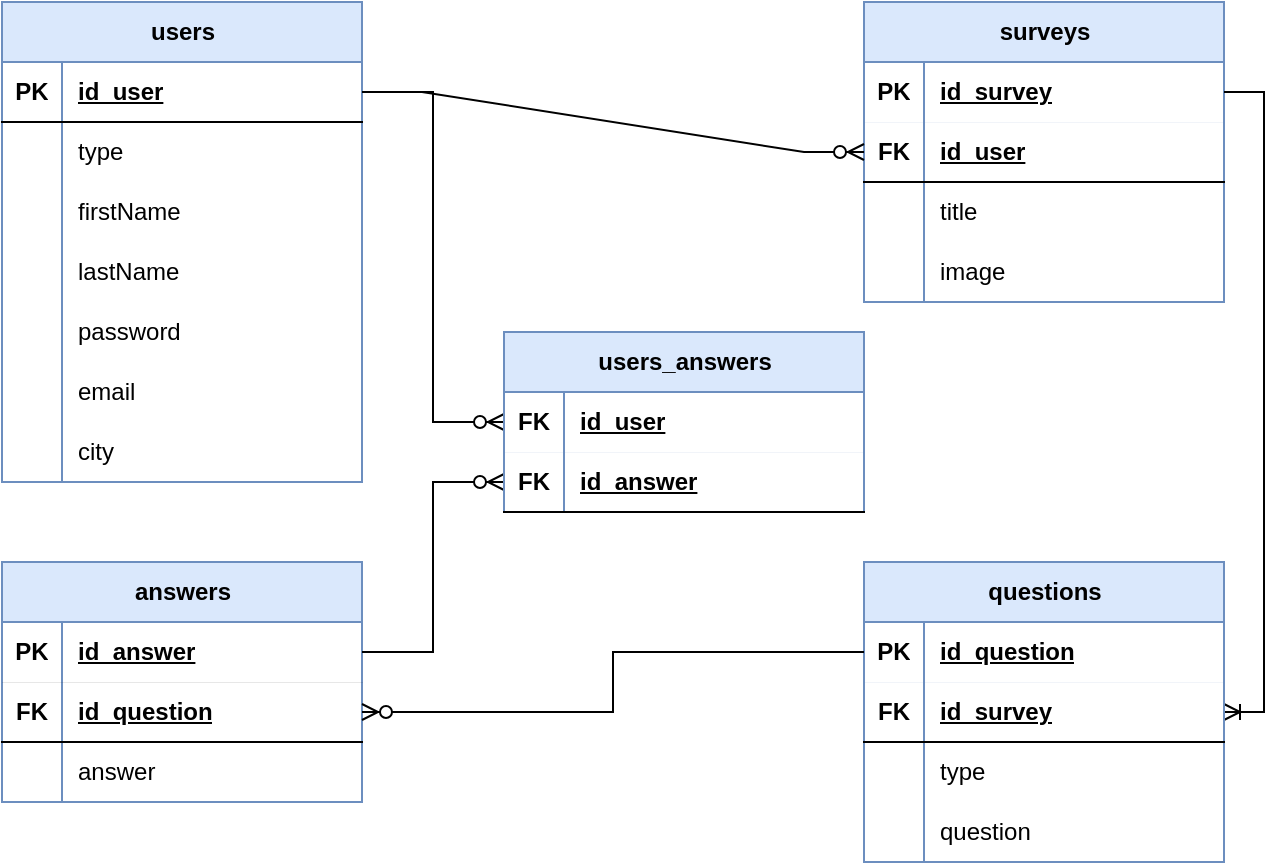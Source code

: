 <mxfile version="24.3.1" type="device">
  <diagram name="Page-1" id="Od4_F5TDZ7gsGITWo4LH">
    <mxGraphModel dx="1434" dy="780" grid="1" gridSize="10" guides="1" tooltips="1" connect="1" arrows="1" fold="1" page="1" pageScale="1" pageWidth="827" pageHeight="1169" math="0" shadow="0">
      <root>
        <mxCell id="0" />
        <mxCell id="1" parent="0" />
        <mxCell id="87GWKdqRmiXHredNF2SZ-168" value="surveys" style="shape=table;startSize=30;container=1;collapsible=1;childLayout=tableLayout;fixedRows=1;rowLines=0;fontStyle=1;align=center;resizeLast=1;html=1;fillColor=#dae8fc;strokeColor=#6c8ebf;" parent="1" vertex="1">
          <mxGeometry x="530" y="330" width="180" height="150" as="geometry" />
        </mxCell>
        <mxCell id="87GWKdqRmiXHredNF2SZ-169" value="" style="shape=tableRow;horizontal=0;startSize=0;swimlaneHead=0;swimlaneBody=0;fillColor=none;collapsible=0;dropTarget=0;points=[[0,0.5],[1,0.5]];portConstraint=eastwest;top=0;left=0;right=0;bottom=1;strokeColor=inherit;strokeWidth=0;" parent="87GWKdqRmiXHredNF2SZ-168" vertex="1">
          <mxGeometry y="30" width="180" height="30" as="geometry" />
        </mxCell>
        <mxCell id="87GWKdqRmiXHredNF2SZ-170" value="PK" style="shape=partialRectangle;connectable=0;fillColor=none;top=0;left=0;bottom=0;right=0;fontStyle=1;overflow=hidden;whiteSpace=wrap;html=1;" parent="87GWKdqRmiXHredNF2SZ-169" vertex="1">
          <mxGeometry width="30" height="30" as="geometry">
            <mxRectangle width="30" height="30" as="alternateBounds" />
          </mxGeometry>
        </mxCell>
        <mxCell id="87GWKdqRmiXHredNF2SZ-171" value="id_survey" style="shape=partialRectangle;connectable=0;fillColor=none;top=0;left=0;bottom=0;right=0;align=left;spacingLeft=6;fontStyle=5;overflow=hidden;whiteSpace=wrap;html=1;" parent="87GWKdqRmiXHredNF2SZ-169" vertex="1">
          <mxGeometry x="30" width="150" height="30" as="geometry">
            <mxRectangle width="150" height="30" as="alternateBounds" />
          </mxGeometry>
        </mxCell>
        <mxCell id="87GWKdqRmiXHredNF2SZ-286" style="shape=tableRow;horizontal=0;startSize=0;swimlaneHead=0;swimlaneBody=0;fillColor=none;collapsible=0;dropTarget=0;points=[[0,0.5],[1,0.5]];portConstraint=eastwest;top=0;left=0;right=0;bottom=1;" parent="87GWKdqRmiXHredNF2SZ-168" vertex="1">
          <mxGeometry y="60" width="180" height="30" as="geometry" />
        </mxCell>
        <mxCell id="87GWKdqRmiXHredNF2SZ-287" value="FK" style="shape=partialRectangle;connectable=0;fillColor=none;top=0;left=0;bottom=0;right=0;fontStyle=1;overflow=hidden;whiteSpace=wrap;html=1;" parent="87GWKdqRmiXHredNF2SZ-286" vertex="1">
          <mxGeometry width="30" height="30" as="geometry">
            <mxRectangle width="30" height="30" as="alternateBounds" />
          </mxGeometry>
        </mxCell>
        <mxCell id="87GWKdqRmiXHredNF2SZ-288" value="id_user" style="shape=partialRectangle;connectable=0;fillColor=none;top=0;left=0;bottom=0;right=0;align=left;spacingLeft=6;fontStyle=5;overflow=hidden;whiteSpace=wrap;html=1;" parent="87GWKdqRmiXHredNF2SZ-286" vertex="1">
          <mxGeometry x="30" width="150" height="30" as="geometry">
            <mxRectangle width="150" height="30" as="alternateBounds" />
          </mxGeometry>
        </mxCell>
        <mxCell id="87GWKdqRmiXHredNF2SZ-172" value="" style="shape=tableRow;horizontal=0;startSize=0;swimlaneHead=0;swimlaneBody=0;fillColor=none;collapsible=0;dropTarget=0;points=[[0,0.5],[1,0.5]];portConstraint=eastwest;top=0;left=0;right=0;bottom=0;" parent="87GWKdqRmiXHredNF2SZ-168" vertex="1">
          <mxGeometry y="90" width="180" height="30" as="geometry" />
        </mxCell>
        <mxCell id="87GWKdqRmiXHredNF2SZ-173" value="" style="shape=partialRectangle;connectable=0;fillColor=none;top=0;left=0;bottom=0;right=0;editable=1;overflow=hidden;whiteSpace=wrap;html=1;" parent="87GWKdqRmiXHredNF2SZ-172" vertex="1">
          <mxGeometry width="30" height="30" as="geometry">
            <mxRectangle width="30" height="30" as="alternateBounds" />
          </mxGeometry>
        </mxCell>
        <mxCell id="87GWKdqRmiXHredNF2SZ-174" value="title" style="shape=partialRectangle;connectable=0;fillColor=none;top=0;left=0;bottom=0;right=0;align=left;spacingLeft=6;overflow=hidden;whiteSpace=wrap;html=1;" parent="87GWKdqRmiXHredNF2SZ-172" vertex="1">
          <mxGeometry x="30" width="150" height="30" as="geometry">
            <mxRectangle width="150" height="30" as="alternateBounds" />
          </mxGeometry>
        </mxCell>
        <mxCell id="87GWKdqRmiXHredNF2SZ-175" value="" style="shape=tableRow;horizontal=0;startSize=0;swimlaneHead=0;swimlaneBody=0;fillColor=none;collapsible=0;dropTarget=0;points=[[0,0.5],[1,0.5]];portConstraint=eastwest;top=0;left=0;right=0;bottom=0;" parent="87GWKdqRmiXHredNF2SZ-168" vertex="1">
          <mxGeometry y="120" width="180" height="30" as="geometry" />
        </mxCell>
        <mxCell id="87GWKdqRmiXHredNF2SZ-176" value="" style="shape=partialRectangle;connectable=0;fillColor=none;top=0;left=0;bottom=0;right=0;editable=1;overflow=hidden;whiteSpace=wrap;html=1;" parent="87GWKdqRmiXHredNF2SZ-175" vertex="1">
          <mxGeometry width="30" height="30" as="geometry">
            <mxRectangle width="30" height="30" as="alternateBounds" />
          </mxGeometry>
        </mxCell>
        <mxCell id="87GWKdqRmiXHredNF2SZ-177" value="image" style="shape=partialRectangle;connectable=0;fillColor=none;top=0;left=0;bottom=0;right=0;align=left;spacingLeft=6;overflow=hidden;whiteSpace=wrap;html=1;" parent="87GWKdqRmiXHredNF2SZ-175" vertex="1">
          <mxGeometry x="30" width="150" height="30" as="geometry">
            <mxRectangle width="150" height="30" as="alternateBounds" />
          </mxGeometry>
        </mxCell>
        <mxCell id="87GWKdqRmiXHredNF2SZ-178" value="users" style="shape=table;startSize=30;container=1;collapsible=1;childLayout=tableLayout;fixedRows=1;rowLines=0;fontStyle=1;align=center;resizeLast=1;html=1;fillColor=#dae8fc;strokeColor=#6c8ebf;" parent="1" vertex="1">
          <mxGeometry x="99" y="330" width="180" height="240" as="geometry" />
        </mxCell>
        <mxCell id="87GWKdqRmiXHredNF2SZ-179" value="" style="shape=tableRow;horizontal=0;startSize=0;swimlaneHead=0;swimlaneBody=0;fillColor=none;collapsible=0;dropTarget=0;points=[[0,0.5],[1,0.5]];portConstraint=eastwest;top=0;left=0;right=0;bottom=1;" parent="87GWKdqRmiXHredNF2SZ-178" vertex="1">
          <mxGeometry y="30" width="180" height="30" as="geometry" />
        </mxCell>
        <mxCell id="87GWKdqRmiXHredNF2SZ-180" value="PK" style="shape=partialRectangle;connectable=0;fillColor=none;top=0;left=0;bottom=0;right=0;fontStyle=1;overflow=hidden;whiteSpace=wrap;html=1;" parent="87GWKdqRmiXHredNF2SZ-179" vertex="1">
          <mxGeometry width="30" height="30" as="geometry">
            <mxRectangle width="30" height="30" as="alternateBounds" />
          </mxGeometry>
        </mxCell>
        <mxCell id="87GWKdqRmiXHredNF2SZ-181" value="id_user" style="shape=partialRectangle;connectable=0;fillColor=none;top=0;left=0;bottom=0;right=0;align=left;spacingLeft=6;fontStyle=5;overflow=hidden;whiteSpace=wrap;html=1;" parent="87GWKdqRmiXHredNF2SZ-179" vertex="1">
          <mxGeometry x="30" width="150" height="30" as="geometry">
            <mxRectangle width="150" height="30" as="alternateBounds" />
          </mxGeometry>
        </mxCell>
        <mxCell id="BvaSLR4xsLUNo2o_8yAs-1" style="shape=tableRow;horizontal=0;startSize=0;swimlaneHead=0;swimlaneBody=0;fillColor=none;collapsible=0;dropTarget=0;points=[[0,0.5],[1,0.5]];portConstraint=eastwest;top=0;left=0;right=0;bottom=0;" parent="87GWKdqRmiXHredNF2SZ-178" vertex="1">
          <mxGeometry y="60" width="180" height="30" as="geometry" />
        </mxCell>
        <mxCell id="BvaSLR4xsLUNo2o_8yAs-2" style="shape=partialRectangle;connectable=0;fillColor=none;top=0;left=0;bottom=0;right=0;editable=1;overflow=hidden;whiteSpace=wrap;html=1;" parent="BvaSLR4xsLUNo2o_8yAs-1" vertex="1">
          <mxGeometry width="30" height="30" as="geometry">
            <mxRectangle width="30" height="30" as="alternateBounds" />
          </mxGeometry>
        </mxCell>
        <mxCell id="BvaSLR4xsLUNo2o_8yAs-3" value="type" style="shape=partialRectangle;connectable=0;fillColor=none;top=0;left=0;bottom=0;right=0;align=left;spacingLeft=6;overflow=hidden;whiteSpace=wrap;html=1;" parent="BvaSLR4xsLUNo2o_8yAs-1" vertex="1">
          <mxGeometry x="30" width="150" height="30" as="geometry">
            <mxRectangle width="150" height="30" as="alternateBounds" />
          </mxGeometry>
        </mxCell>
        <mxCell id="87GWKdqRmiXHredNF2SZ-182" value="" style="shape=tableRow;horizontal=0;startSize=0;swimlaneHead=0;swimlaneBody=0;fillColor=none;collapsible=0;dropTarget=0;points=[[0,0.5],[1,0.5]];portConstraint=eastwest;top=0;left=0;right=0;bottom=0;" parent="87GWKdqRmiXHredNF2SZ-178" vertex="1">
          <mxGeometry y="90" width="180" height="30" as="geometry" />
        </mxCell>
        <mxCell id="87GWKdqRmiXHredNF2SZ-183" value="" style="shape=partialRectangle;connectable=0;fillColor=none;top=0;left=0;bottom=0;right=0;editable=1;overflow=hidden;whiteSpace=wrap;html=1;" parent="87GWKdqRmiXHredNF2SZ-182" vertex="1">
          <mxGeometry width="30" height="30" as="geometry">
            <mxRectangle width="30" height="30" as="alternateBounds" />
          </mxGeometry>
        </mxCell>
        <mxCell id="87GWKdqRmiXHredNF2SZ-184" value="firstName" style="shape=partialRectangle;connectable=0;fillColor=none;top=0;left=0;bottom=0;right=0;align=left;spacingLeft=6;overflow=hidden;whiteSpace=wrap;html=1;" parent="87GWKdqRmiXHredNF2SZ-182" vertex="1">
          <mxGeometry x="30" width="150" height="30" as="geometry">
            <mxRectangle width="150" height="30" as="alternateBounds" />
          </mxGeometry>
        </mxCell>
        <mxCell id="87GWKdqRmiXHredNF2SZ-185" value="" style="shape=tableRow;horizontal=0;startSize=0;swimlaneHead=0;swimlaneBody=0;fillColor=none;collapsible=0;dropTarget=0;points=[[0,0.5],[1,0.5]];portConstraint=eastwest;top=0;left=0;right=0;bottom=0;" parent="87GWKdqRmiXHredNF2SZ-178" vertex="1">
          <mxGeometry y="120" width="180" height="30" as="geometry" />
        </mxCell>
        <mxCell id="87GWKdqRmiXHredNF2SZ-186" value="" style="shape=partialRectangle;connectable=0;fillColor=none;top=0;left=0;bottom=0;right=0;editable=1;overflow=hidden;whiteSpace=wrap;html=1;" parent="87GWKdqRmiXHredNF2SZ-185" vertex="1">
          <mxGeometry width="30" height="30" as="geometry">
            <mxRectangle width="30" height="30" as="alternateBounds" />
          </mxGeometry>
        </mxCell>
        <mxCell id="87GWKdqRmiXHredNF2SZ-187" value="lastName" style="shape=partialRectangle;connectable=0;fillColor=none;top=0;left=0;bottom=0;right=0;align=left;spacingLeft=6;overflow=hidden;whiteSpace=wrap;html=1;" parent="87GWKdqRmiXHredNF2SZ-185" vertex="1">
          <mxGeometry x="30" width="150" height="30" as="geometry">
            <mxRectangle width="150" height="30" as="alternateBounds" />
          </mxGeometry>
        </mxCell>
        <mxCell id="87GWKdqRmiXHredNF2SZ-188" value="" style="shape=tableRow;horizontal=0;startSize=0;swimlaneHead=0;swimlaneBody=0;fillColor=none;collapsible=0;dropTarget=0;points=[[0,0.5],[1,0.5]];portConstraint=eastwest;top=0;left=0;right=0;bottom=0;" parent="87GWKdqRmiXHredNF2SZ-178" vertex="1">
          <mxGeometry y="150" width="180" height="30" as="geometry" />
        </mxCell>
        <mxCell id="87GWKdqRmiXHredNF2SZ-189" value="" style="shape=partialRectangle;connectable=0;fillColor=none;top=0;left=0;bottom=0;right=0;editable=1;overflow=hidden;whiteSpace=wrap;html=1;" parent="87GWKdqRmiXHredNF2SZ-188" vertex="1">
          <mxGeometry width="30" height="30" as="geometry">
            <mxRectangle width="30" height="30" as="alternateBounds" />
          </mxGeometry>
        </mxCell>
        <mxCell id="87GWKdqRmiXHredNF2SZ-190" value="password" style="shape=partialRectangle;connectable=0;fillColor=none;top=0;left=0;bottom=0;right=0;align=left;spacingLeft=6;overflow=hidden;whiteSpace=wrap;html=1;" parent="87GWKdqRmiXHredNF2SZ-188" vertex="1">
          <mxGeometry x="30" width="150" height="30" as="geometry">
            <mxRectangle width="150" height="30" as="alternateBounds" />
          </mxGeometry>
        </mxCell>
        <mxCell id="87GWKdqRmiXHredNF2SZ-191" style="shape=tableRow;horizontal=0;startSize=0;swimlaneHead=0;swimlaneBody=0;fillColor=none;collapsible=0;dropTarget=0;points=[[0,0.5],[1,0.5]];portConstraint=eastwest;top=0;left=0;right=0;bottom=0;" parent="87GWKdqRmiXHredNF2SZ-178" vertex="1">
          <mxGeometry y="180" width="180" height="30" as="geometry" />
        </mxCell>
        <mxCell id="87GWKdqRmiXHredNF2SZ-192" style="shape=partialRectangle;connectable=0;fillColor=none;top=0;left=0;bottom=0;right=0;editable=1;overflow=hidden;whiteSpace=wrap;html=1;" parent="87GWKdqRmiXHredNF2SZ-191" vertex="1">
          <mxGeometry width="30" height="30" as="geometry">
            <mxRectangle width="30" height="30" as="alternateBounds" />
          </mxGeometry>
        </mxCell>
        <mxCell id="87GWKdqRmiXHredNF2SZ-193" value="email" style="shape=partialRectangle;connectable=0;fillColor=none;top=0;left=0;bottom=0;right=0;align=left;spacingLeft=6;overflow=hidden;whiteSpace=wrap;html=1;" parent="87GWKdqRmiXHredNF2SZ-191" vertex="1">
          <mxGeometry x="30" width="150" height="30" as="geometry">
            <mxRectangle width="150" height="30" as="alternateBounds" />
          </mxGeometry>
        </mxCell>
        <mxCell id="87GWKdqRmiXHredNF2SZ-194" style="shape=tableRow;horizontal=0;startSize=0;swimlaneHead=0;swimlaneBody=0;fillColor=none;collapsible=0;dropTarget=0;points=[[0,0.5],[1,0.5]];portConstraint=eastwest;top=0;left=0;right=0;bottom=0;" parent="87GWKdqRmiXHredNF2SZ-178" vertex="1">
          <mxGeometry y="210" width="180" height="30" as="geometry" />
        </mxCell>
        <mxCell id="87GWKdqRmiXHredNF2SZ-195" style="shape=partialRectangle;connectable=0;fillColor=none;top=0;left=0;bottom=0;right=0;editable=1;overflow=hidden;whiteSpace=wrap;html=1;" parent="87GWKdqRmiXHredNF2SZ-194" vertex="1">
          <mxGeometry width="30" height="30" as="geometry">
            <mxRectangle width="30" height="30" as="alternateBounds" />
          </mxGeometry>
        </mxCell>
        <mxCell id="87GWKdqRmiXHredNF2SZ-196" value="city" style="shape=partialRectangle;connectable=0;fillColor=none;top=0;left=0;bottom=0;right=0;align=left;spacingLeft=6;overflow=hidden;whiteSpace=wrap;html=1;" parent="87GWKdqRmiXHredNF2SZ-194" vertex="1">
          <mxGeometry x="30" width="150" height="30" as="geometry">
            <mxRectangle width="150" height="30" as="alternateBounds" />
          </mxGeometry>
        </mxCell>
        <mxCell id="87GWKdqRmiXHredNF2SZ-198" value="" style="edgeStyle=entityRelationEdgeStyle;fontSize=12;html=1;endArrow=ERzeroToMany;endFill=1;rounded=0;" parent="1" source="87GWKdqRmiXHredNF2SZ-179" target="87GWKdqRmiXHredNF2SZ-286" edge="1">
          <mxGeometry width="100" height="100" relative="1" as="geometry">
            <mxPoint x="339" y="660" as="sourcePoint" />
            <mxPoint x="370" y="460" as="targetPoint" />
          </mxGeometry>
        </mxCell>
        <mxCell id="87GWKdqRmiXHredNF2SZ-199" value="answers" style="shape=table;startSize=30;container=1;collapsible=1;childLayout=tableLayout;fixedRows=1;rowLines=0;fontStyle=1;align=center;resizeLast=1;html=1;fillColor=#dae8fc;strokeColor=#6c8ebf;" parent="1" vertex="1">
          <mxGeometry x="99" y="610" width="180" height="120" as="geometry" />
        </mxCell>
        <mxCell id="87GWKdqRmiXHredNF2SZ-200" value="" style="shape=tableRow;horizontal=0;startSize=0;swimlaneHead=0;swimlaneBody=0;fillColor=none;collapsible=0;dropTarget=0;points=[[0,0.5],[1,0.5]];portConstraint=eastwest;top=0;left=0;right=0;bottom=1;strokeWidth=0;" parent="87GWKdqRmiXHredNF2SZ-199" vertex="1">
          <mxGeometry y="30" width="180" height="30" as="geometry" />
        </mxCell>
        <mxCell id="87GWKdqRmiXHredNF2SZ-201" value="PK" style="shape=partialRectangle;connectable=0;fillColor=none;top=0;left=0;bottom=0;right=0;fontStyle=1;overflow=hidden;whiteSpace=wrap;html=1;" parent="87GWKdqRmiXHredNF2SZ-200" vertex="1">
          <mxGeometry width="30" height="30" as="geometry">
            <mxRectangle width="30" height="30" as="alternateBounds" />
          </mxGeometry>
        </mxCell>
        <mxCell id="87GWKdqRmiXHredNF2SZ-202" value="id_answer" style="shape=partialRectangle;connectable=0;fillColor=none;top=0;left=0;bottom=0;right=0;align=left;spacingLeft=6;fontStyle=5;overflow=hidden;whiteSpace=wrap;html=1;" parent="87GWKdqRmiXHredNF2SZ-200" vertex="1">
          <mxGeometry x="30" width="150" height="30" as="geometry">
            <mxRectangle width="150" height="30" as="alternateBounds" />
          </mxGeometry>
        </mxCell>
        <mxCell id="87GWKdqRmiXHredNF2SZ-295" style="shape=tableRow;horizontal=0;startSize=0;swimlaneHead=0;swimlaneBody=0;fillColor=none;collapsible=0;dropTarget=0;points=[[0,0.5],[1,0.5]];portConstraint=eastwest;top=0;left=0;right=0;bottom=1;" parent="87GWKdqRmiXHredNF2SZ-199" vertex="1">
          <mxGeometry y="60" width="180" height="30" as="geometry" />
        </mxCell>
        <mxCell id="87GWKdqRmiXHredNF2SZ-296" value="FK" style="shape=partialRectangle;connectable=0;fillColor=none;top=0;left=0;bottom=0;right=0;fontStyle=1;overflow=hidden;whiteSpace=wrap;html=1;" parent="87GWKdqRmiXHredNF2SZ-295" vertex="1">
          <mxGeometry width="30" height="30" as="geometry">
            <mxRectangle width="30" height="30" as="alternateBounds" />
          </mxGeometry>
        </mxCell>
        <mxCell id="87GWKdqRmiXHredNF2SZ-297" value="id_question" style="shape=partialRectangle;connectable=0;fillColor=none;top=0;left=0;bottom=0;right=0;align=left;spacingLeft=6;fontStyle=5;overflow=hidden;whiteSpace=wrap;html=1;" parent="87GWKdqRmiXHredNF2SZ-295" vertex="1">
          <mxGeometry x="30" width="150" height="30" as="geometry">
            <mxRectangle width="150" height="30" as="alternateBounds" />
          </mxGeometry>
        </mxCell>
        <mxCell id="87GWKdqRmiXHredNF2SZ-206" value="" style="shape=tableRow;horizontal=0;startSize=0;swimlaneHead=0;swimlaneBody=0;fillColor=none;collapsible=0;dropTarget=0;points=[[0,0.5],[1,0.5]];portConstraint=eastwest;top=0;left=0;right=0;bottom=0;" parent="87GWKdqRmiXHredNF2SZ-199" vertex="1">
          <mxGeometry y="90" width="180" height="30" as="geometry" />
        </mxCell>
        <mxCell id="87GWKdqRmiXHredNF2SZ-207" value="" style="shape=partialRectangle;connectable=0;fillColor=none;top=0;left=0;bottom=0;right=0;editable=1;overflow=hidden;whiteSpace=wrap;html=1;" parent="87GWKdqRmiXHredNF2SZ-206" vertex="1">
          <mxGeometry width="30" height="30" as="geometry">
            <mxRectangle width="30" height="30" as="alternateBounds" />
          </mxGeometry>
        </mxCell>
        <mxCell id="87GWKdqRmiXHredNF2SZ-208" value="answer" style="shape=partialRectangle;connectable=0;fillColor=none;top=0;left=0;bottom=0;right=0;align=left;spacingLeft=6;overflow=hidden;whiteSpace=wrap;html=1;" parent="87GWKdqRmiXHredNF2SZ-206" vertex="1">
          <mxGeometry x="30" width="150" height="30" as="geometry">
            <mxRectangle width="150" height="30" as="alternateBounds" />
          </mxGeometry>
        </mxCell>
        <mxCell id="87GWKdqRmiXHredNF2SZ-211" value="" style="edgeStyle=elbowEdgeStyle;fontSize=12;html=1;endArrow=ERoneToMany;rounded=0;" parent="1" source="87GWKdqRmiXHredNF2SZ-169" target="87GWKdqRmiXHredNF2SZ-292" edge="1">
          <mxGeometry width="100" height="100" relative="1" as="geometry">
            <mxPoint x="499" y="750" as="sourcePoint" />
            <mxPoint x="650" y="555" as="targetPoint" />
            <Array as="points">
              <mxPoint x="730" y="540" />
            </Array>
          </mxGeometry>
        </mxCell>
        <mxCell id="87GWKdqRmiXHredNF2SZ-213" value="questions" style="shape=table;startSize=30;container=1;collapsible=1;childLayout=tableLayout;fixedRows=1;rowLines=0;fontStyle=1;align=center;resizeLast=1;html=1;fillColor=#dae8fc;strokeColor=#6c8ebf;" parent="1" vertex="1">
          <mxGeometry x="530" y="610" width="180" height="150" as="geometry" />
        </mxCell>
        <mxCell id="87GWKdqRmiXHredNF2SZ-214" value="" style="shape=tableRow;horizontal=0;startSize=0;swimlaneHead=0;swimlaneBody=0;fillColor=none;collapsible=0;dropTarget=0;points=[[0,0.5],[1,0.5]];portConstraint=eastwest;top=0;left=0;right=0;bottom=1;strokeWidth=0;strokeColor=inherit;" parent="87GWKdqRmiXHredNF2SZ-213" vertex="1">
          <mxGeometry y="30" width="180" height="30" as="geometry" />
        </mxCell>
        <mxCell id="87GWKdqRmiXHredNF2SZ-215" value="PK" style="shape=partialRectangle;connectable=0;fillColor=none;top=0;left=0;bottom=0;right=0;fontStyle=1;overflow=hidden;whiteSpace=wrap;html=1;" parent="87GWKdqRmiXHredNF2SZ-214" vertex="1">
          <mxGeometry width="30" height="30" as="geometry">
            <mxRectangle width="30" height="30" as="alternateBounds" />
          </mxGeometry>
        </mxCell>
        <mxCell id="87GWKdqRmiXHredNF2SZ-216" value="id_question" style="shape=partialRectangle;connectable=0;fillColor=none;top=0;left=0;bottom=0;right=0;align=left;spacingLeft=6;fontStyle=5;overflow=hidden;whiteSpace=wrap;html=1;" parent="87GWKdqRmiXHredNF2SZ-214" vertex="1">
          <mxGeometry x="30" width="150" height="30" as="geometry">
            <mxRectangle width="150" height="30" as="alternateBounds" />
          </mxGeometry>
        </mxCell>
        <mxCell id="87GWKdqRmiXHredNF2SZ-292" style="shape=tableRow;horizontal=0;startSize=0;swimlaneHead=0;swimlaneBody=0;fillColor=none;collapsible=0;dropTarget=0;points=[[0,0.5],[1,0.5]];portConstraint=eastwest;top=0;left=0;right=0;bottom=1;strokeWidth=1;strokeColor=default;" parent="87GWKdqRmiXHredNF2SZ-213" vertex="1">
          <mxGeometry y="60" width="180" height="30" as="geometry" />
        </mxCell>
        <mxCell id="87GWKdqRmiXHredNF2SZ-293" value="FK" style="shape=partialRectangle;connectable=0;fillColor=none;top=0;left=0;bottom=0;right=0;fontStyle=1;overflow=hidden;whiteSpace=wrap;html=1;" parent="87GWKdqRmiXHredNF2SZ-292" vertex="1">
          <mxGeometry width="30" height="30" as="geometry">
            <mxRectangle width="30" height="30" as="alternateBounds" />
          </mxGeometry>
        </mxCell>
        <mxCell id="87GWKdqRmiXHredNF2SZ-294" value="id_survey" style="shape=partialRectangle;connectable=0;fillColor=none;top=0;left=0;bottom=0;right=0;align=left;spacingLeft=6;fontStyle=5;overflow=hidden;whiteSpace=wrap;html=1;" parent="87GWKdqRmiXHredNF2SZ-292" vertex="1">
          <mxGeometry x="30" width="150" height="30" as="geometry">
            <mxRectangle width="150" height="30" as="alternateBounds" />
          </mxGeometry>
        </mxCell>
        <mxCell id="87GWKdqRmiXHredNF2SZ-217" value="" style="shape=tableRow;horizontal=0;startSize=0;swimlaneHead=0;swimlaneBody=0;fillColor=none;collapsible=0;dropTarget=0;points=[[0,0.5],[1,0.5]];portConstraint=eastwest;top=0;left=0;right=0;bottom=0;" parent="87GWKdqRmiXHredNF2SZ-213" vertex="1">
          <mxGeometry y="90" width="180" height="30" as="geometry" />
        </mxCell>
        <mxCell id="87GWKdqRmiXHredNF2SZ-218" value="" style="shape=partialRectangle;connectable=0;fillColor=none;top=0;left=0;bottom=0;right=0;editable=1;overflow=hidden;whiteSpace=wrap;html=1;" parent="87GWKdqRmiXHredNF2SZ-217" vertex="1">
          <mxGeometry width="30" height="30" as="geometry">
            <mxRectangle width="30" height="30" as="alternateBounds" />
          </mxGeometry>
        </mxCell>
        <mxCell id="87GWKdqRmiXHredNF2SZ-219" value="type" style="shape=partialRectangle;connectable=0;fillColor=none;top=0;left=0;bottom=0;right=0;align=left;spacingLeft=6;overflow=hidden;whiteSpace=wrap;html=1;" parent="87GWKdqRmiXHredNF2SZ-217" vertex="1">
          <mxGeometry x="30" width="150" height="30" as="geometry">
            <mxRectangle width="150" height="30" as="alternateBounds" />
          </mxGeometry>
        </mxCell>
        <mxCell id="87GWKdqRmiXHredNF2SZ-220" value="" style="shape=tableRow;horizontal=0;startSize=0;swimlaneHead=0;swimlaneBody=0;fillColor=none;collapsible=0;dropTarget=0;points=[[0,0.5],[1,0.5]];portConstraint=eastwest;top=0;left=0;right=0;bottom=0;" parent="87GWKdqRmiXHredNF2SZ-213" vertex="1">
          <mxGeometry y="120" width="180" height="30" as="geometry" />
        </mxCell>
        <mxCell id="87GWKdqRmiXHredNF2SZ-221" value="" style="shape=partialRectangle;connectable=0;fillColor=none;top=0;left=0;bottom=0;right=0;editable=1;overflow=hidden;whiteSpace=wrap;html=1;" parent="87GWKdqRmiXHredNF2SZ-220" vertex="1">
          <mxGeometry width="30" height="30" as="geometry">
            <mxRectangle width="30" height="30" as="alternateBounds" />
          </mxGeometry>
        </mxCell>
        <mxCell id="87GWKdqRmiXHredNF2SZ-222" value="question" style="shape=partialRectangle;connectable=0;fillColor=none;top=0;left=0;bottom=0;right=0;align=left;spacingLeft=6;overflow=hidden;whiteSpace=wrap;html=1;" parent="87GWKdqRmiXHredNF2SZ-220" vertex="1">
          <mxGeometry x="30" width="150" height="30" as="geometry">
            <mxRectangle width="150" height="30" as="alternateBounds" />
          </mxGeometry>
        </mxCell>
        <mxCell id="87GWKdqRmiXHredNF2SZ-226" value="" style="edgeStyle=elbowEdgeStyle;fontSize=12;html=1;endArrow=ERzeroToMany;endFill=1;rounded=0;" parent="1" source="87GWKdqRmiXHredNF2SZ-214" target="87GWKdqRmiXHredNF2SZ-295" edge="1">
          <mxGeometry width="100" height="100" relative="1" as="geometry">
            <mxPoint x="30" y="730" as="sourcePoint" />
            <mxPoint x="460" y="680" as="targetPoint" />
          </mxGeometry>
        </mxCell>
        <mxCell id="87GWKdqRmiXHredNF2SZ-247" value="" style="edgeStyle=elbowEdgeStyle;fontSize=12;html=1;endArrow=ERzeroToMany;endFill=1;rounded=0;entryX=0;entryY=0.5;entryDx=0;entryDy=0;" parent="1" source="87GWKdqRmiXHredNF2SZ-200" target="87GWKdqRmiXHredNF2SZ-302" edge="1">
          <mxGeometry width="100" height="100" relative="1" as="geometry">
            <mxPoint x="70" y="790" as="sourcePoint" />
            <mxPoint x="189" y="640" as="targetPoint" />
          </mxGeometry>
        </mxCell>
        <mxCell id="87GWKdqRmiXHredNF2SZ-248" value="" style="edgeStyle=elbowEdgeStyle;fontSize=12;html=1;endArrow=ERzeroToMany;endFill=1;rounded=0;" parent="1" source="87GWKdqRmiXHredNF2SZ-179" target="87GWKdqRmiXHredNF2SZ-299" edge="1">
          <mxGeometry width="100" height="100" relative="1" as="geometry">
            <mxPoint x="120" y="710" as="sourcePoint" />
            <mxPoint x="189" y="640" as="targetPoint" />
          </mxGeometry>
        </mxCell>
        <mxCell id="87GWKdqRmiXHredNF2SZ-298" value="users_answers" style="shape=table;startSize=30;container=1;collapsible=1;childLayout=tableLayout;fixedRows=1;rowLines=0;fontStyle=1;align=center;resizeLast=1;html=1;fillColor=#dae8fc;strokeColor=#6c8ebf;" parent="1" vertex="1">
          <mxGeometry x="350" y="495" width="180" height="90" as="geometry" />
        </mxCell>
        <mxCell id="87GWKdqRmiXHredNF2SZ-299" style="shape=tableRow;horizontal=0;startSize=0;swimlaneHead=0;swimlaneBody=0;fillColor=none;collapsible=0;dropTarget=0;points=[[0,0.5],[1,0.5]];portConstraint=eastwest;top=0;left=0;right=0;bottom=1;strokeColor=inherit;strokeWidth=0;" parent="87GWKdqRmiXHredNF2SZ-298" vertex="1">
          <mxGeometry y="30" width="180" height="30" as="geometry" />
        </mxCell>
        <mxCell id="87GWKdqRmiXHredNF2SZ-300" value="FK" style="shape=partialRectangle;connectable=0;fillColor=none;top=0;left=0;bottom=0;right=0;fontStyle=1;overflow=hidden;whiteSpace=wrap;html=1;" parent="87GWKdqRmiXHredNF2SZ-299" vertex="1">
          <mxGeometry width="30" height="30" as="geometry">
            <mxRectangle width="30" height="30" as="alternateBounds" />
          </mxGeometry>
        </mxCell>
        <mxCell id="87GWKdqRmiXHredNF2SZ-301" value="id_user" style="shape=partialRectangle;connectable=0;fillColor=none;top=0;left=0;bottom=0;right=0;align=left;spacingLeft=6;fontStyle=5;overflow=hidden;whiteSpace=wrap;html=1;" parent="87GWKdqRmiXHredNF2SZ-299" vertex="1">
          <mxGeometry x="30" width="150" height="30" as="geometry">
            <mxRectangle width="150" height="30" as="alternateBounds" />
          </mxGeometry>
        </mxCell>
        <mxCell id="87GWKdqRmiXHredNF2SZ-302" value="" style="shape=tableRow;horizontal=0;startSize=0;swimlaneHead=0;swimlaneBody=0;fillColor=none;collapsible=0;dropTarget=0;points=[[0,0.5],[1,0.5]];portConstraint=eastwest;top=0;left=0;right=0;bottom=1;" parent="87GWKdqRmiXHredNF2SZ-298" vertex="1">
          <mxGeometry y="60" width="180" height="30" as="geometry" />
        </mxCell>
        <mxCell id="87GWKdqRmiXHredNF2SZ-303" value="FK" style="shape=partialRectangle;connectable=0;fillColor=none;top=0;left=0;bottom=0;right=0;fontStyle=1;overflow=hidden;whiteSpace=wrap;html=1;" parent="87GWKdqRmiXHredNF2SZ-302" vertex="1">
          <mxGeometry width="30" height="30" as="geometry">
            <mxRectangle width="30" height="30" as="alternateBounds" />
          </mxGeometry>
        </mxCell>
        <mxCell id="87GWKdqRmiXHredNF2SZ-304" value="id_answer" style="shape=partialRectangle;connectable=0;fillColor=none;top=0;left=0;bottom=0;right=0;align=left;spacingLeft=6;fontStyle=5;overflow=hidden;whiteSpace=wrap;html=1;" parent="87GWKdqRmiXHredNF2SZ-302" vertex="1">
          <mxGeometry x="30" width="150" height="30" as="geometry">
            <mxRectangle width="150" height="30" as="alternateBounds" />
          </mxGeometry>
        </mxCell>
      </root>
    </mxGraphModel>
  </diagram>
</mxfile>
